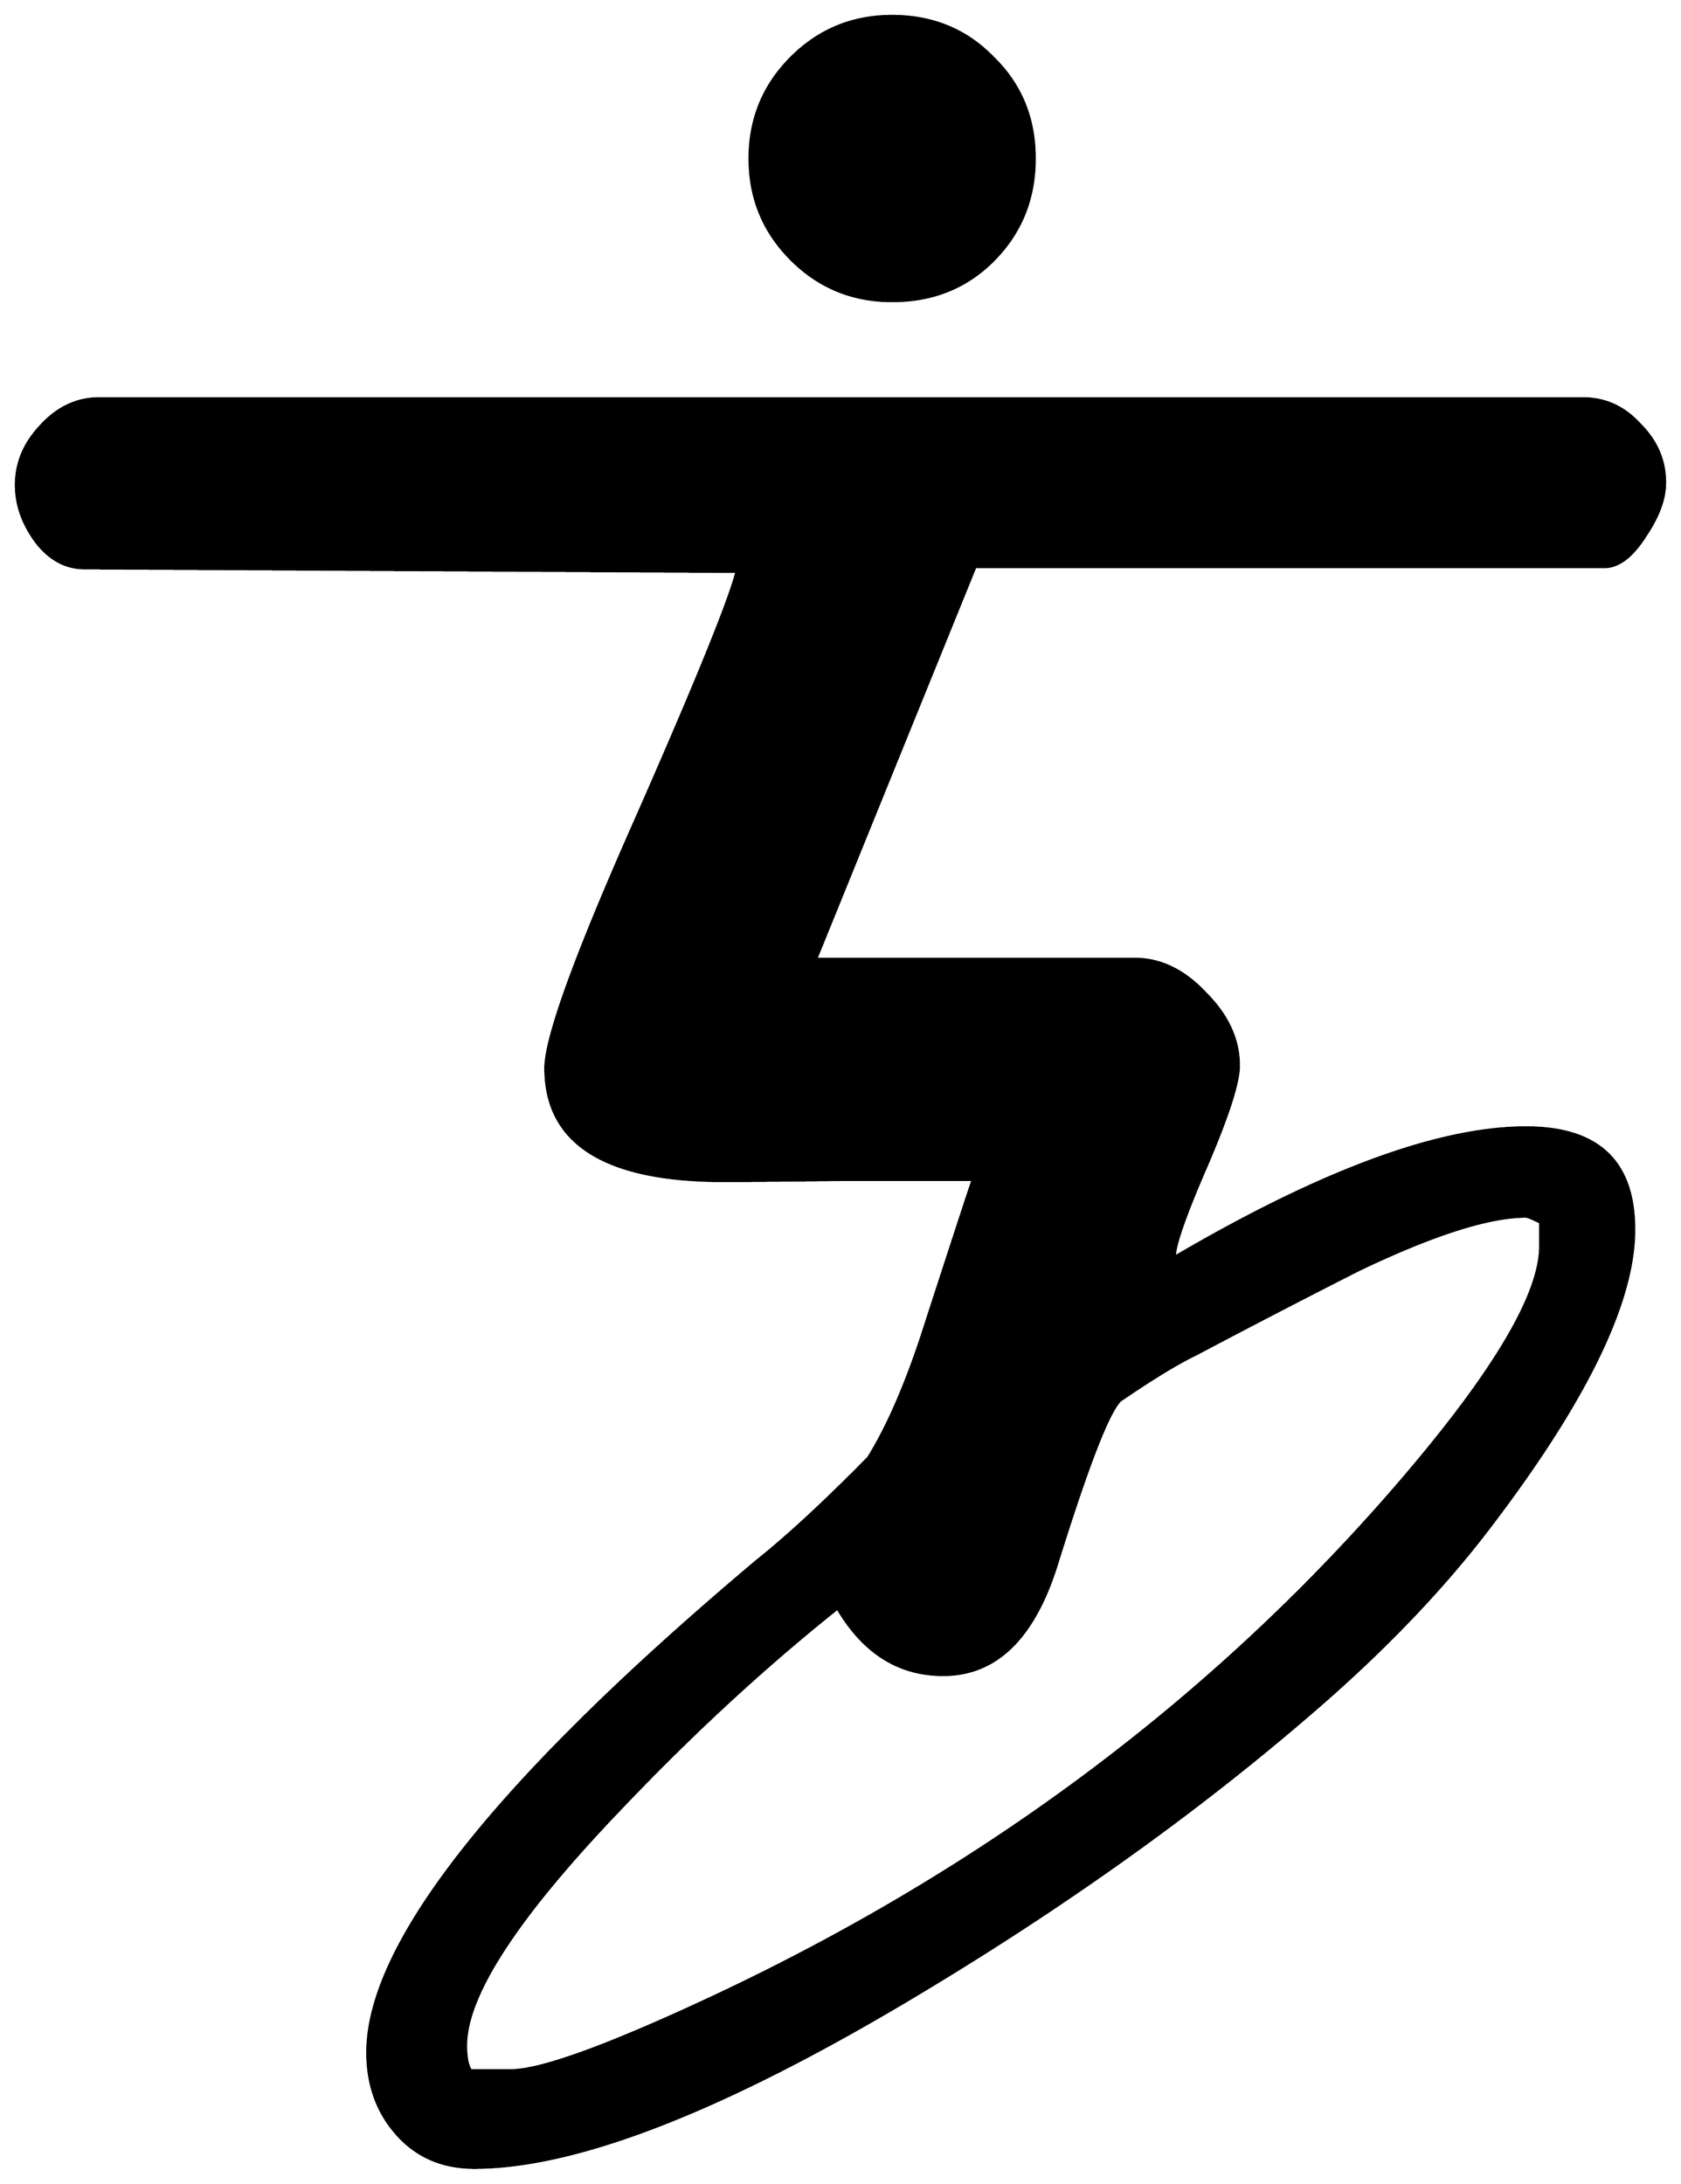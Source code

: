 


\begin{tikzpicture}[y=0.80pt, x=0.80pt, yscale=-1.0, xscale=1.0, inner sep=0pt, outer sep=0pt]
\begin{scope}[shift={(100.0,1697.0)},nonzero rule]
  \path[draw=.,fill=.,line width=1.600pt] (910.0,-1359.0) ..
    controls (910.0,-1325.0) and (898.333,-1296.333) ..
    (875.0,-1273.0) .. controls (852.333,-1250.333) and
    (824.0,-1239.0) .. (790.0,-1239.0) .. controls
    (756.667,-1239.0) and (728.333,-1250.667) .. (705.0,-1274.0) ..
    controls (681.667,-1297.333) and (670.0,-1325.667) ..
    (670.0,-1359.0) .. controls (670.0,-1392.333) and
    (681.667,-1420.667) .. (705.0,-1444.0) .. controls
    (728.333,-1467.333) and (756.667,-1479.0) .. (790.0,-1479.0) ..
    controls (824.0,-1479.0) and (852.333,-1467.333) ..
    (875.0,-1444.0) .. controls (898.333,-1421.333) and
    (910.0,-1393.0) .. (910.0,-1359.0) -- cycle(1441.0,-1086.0)
    .. controls (1441.0,-1072.667) and (1435.667,-1058.0) ..
    (1425.0,-1042.0) .. controls (1413.667,-1024.0) and
    (1402.0,-1015.0) .. (1390.0,-1015.0) -- (860.0,-1015.0) --
    (726.0,-685.0) -- (994.0,-685.0) .. controls (1016.0,-685.0)
    and (1036.0,-675.333) .. (1054.0,-656.0) .. controls
    (1072.667,-637.333) and (1082.0,-617.0) .. (1082.0,-595.0) ..
    controls (1082.0,-581.0) and (1073.0,-553.0) ..
    (1055.0,-511.0) .. controls (1037.0,-469.667) and
    (1028.0,-444.0) .. (1028.0,-434.0) .. controls
    (1152.0,-506.667) and (1250.667,-543.0) .. (1324.0,-543.0) ..
    controls (1384.667,-543.0) and (1415.0,-514.333) ..
    (1415.0,-457.0) .. controls (1415.0,-397.0) and
    (1375.333,-314.667) .. (1296.0,-210.0) .. controls
    (1255.333,-156.0) and (1204.333,-102.667) .. (1143.0,-50.0) ..
    controls (1045.667,34.0) and (934.0,113.667) .. (808.0,189.0) ..
    controls (647.333,285.0) and (524.0,333.0) .. (438.0,333.0) ..
    controls (411.333,333.0) and (389.667,323.667) .. (373.0,305.0) ..
    controls (356.333,286.333) and (348.0,263.333) .. (348.0,236.0) ..
    controls (348.0,144.0) and (457.333,6.0) .. (676.0,-178.0) ..
    controls (702.667,-199.333) and (734.0,-228.333) .. (770.0,-265.0)
    .. controls (787.333,-293.0) and (803.667,-331.333) ..
    (819.0,-380.0) .. controls (844.333,-458.0) and (857.333,-497.667)
    .. (858.0,-499.0) .. controls (831.333,-499.0) and
    (796.333,-499.0) .. (753.0,-499.0) .. controls (700.333,-498.333)
    and (665.333,-498.0) .. (648.0,-498.0) .. controls
    (548.0,-498.0) and (498.0,-529.667) .. (498.0,-593.0) ..
    controls (498.0,-617.667) and (521.667,-683.667) .. (569.0,-791.0)
    .. controls (622.333,-911.667) and (652.333,-985.0) ..
    (659.0,-1011.0) -- (110.0,-1014.0) .. controls
    (94.0,-1014.0) and (80.333,-1021.333) .. (69.0,-1036.0) ..
    controls (57.667,-1051.333) and (52.0,-1067.333) .. (52.0,-1084.0)
    .. controls (52.0,-1102.667) and (59.0,-1119.333) ..
    (73.0,-1134.0) .. controls (87.0,-1149.333) and
    (103.333,-1157.0) .. (122.0,-1157.0) -- (1372.0,-1157.0) ..
    controls (1390.667,-1157.0) and (1406.667,-1149.667) ..
    (1420.0,-1135.0) .. controls (1434.0,-1121.0) and
    (1441.0,-1104.667) .. (1441.0,-1086.0) -- cycle(1336.0,-443.0)
    -- (1336.0,-463.0) .. controls (1329.333,-466.333) and
    (1325.333,-468.0) .. (1324.0,-468.0) .. controls
    (1292.667,-468.0) and (1245.667,-453.0) .. (1183.0,-423.0) ..
    controls (1137.0,-399.667) and (1091.333,-376.0) ..
    (1046.0,-352.0) .. controls (1030.667,-344.667) and
    (1009.333,-331.667) .. (982.0,-313.0) .. controls (972.0,-303.0)
    and (954.333,-257.333) .. (929.0,-176.0) .. controls
    (909.667,-113.333) and (877.667,-82.0) .. (833.0,-82.0) ..
    controls (795.667,-82.0) and (766.0,-100.667) .. (744.0,-138.0)
    .. controls (681.333,-88.0) and (619.667,-31.0) .. (559.0,33.0)
    .. controls (473.667,122.333) and (431.0,188.0) .. (431.0,230.0)
    .. controls (431.0,240.0) and (432.333,247.0) .. (435.0,251.0)
    -- (469.0,251.0) .. controls (492.333,251.0) and (542.667,233.333)
    .. (620.0,198.0) .. controls (856.667,90.0) and (1054.667,-56.0)
    .. (1214.0,-240.0) .. controls (1295.333,-334.0) and
    (1336.0,-401.667) .. (1336.0,-443.0) -- cycle;
\end{scope}

\end{tikzpicture}

